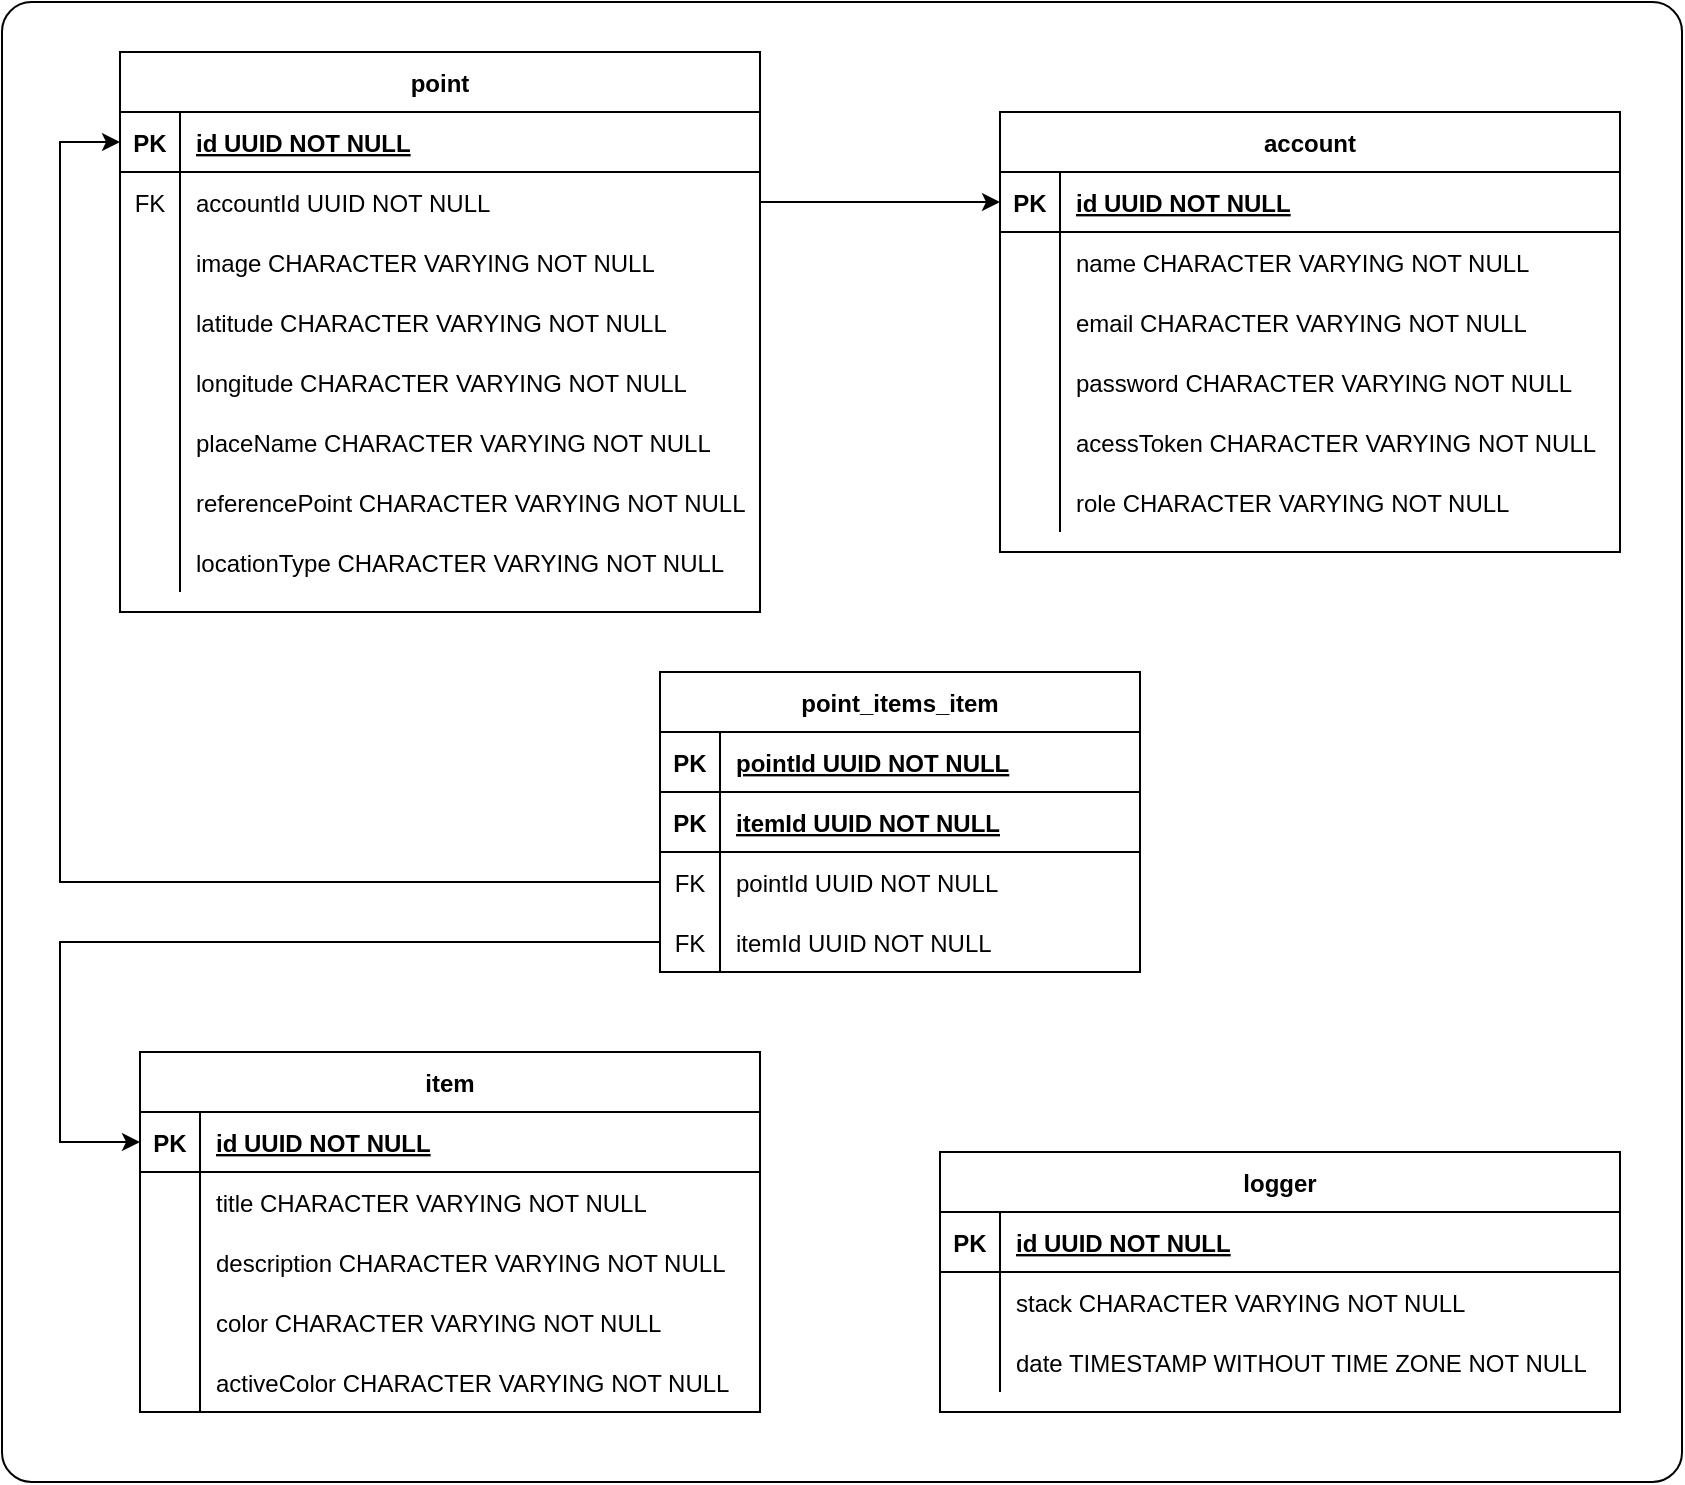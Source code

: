 <mxfile version="13.8.2" type="github">
  <diagram id="R2lEEEUBdFMjLlhIrx00" name="Page-1">
    <mxGraphModel dx="1736" dy="576" grid="1" gridSize="10" guides="1" tooltips="1" connect="1" arrows="1" fold="1" page="0" pageScale="1" pageWidth="850" pageHeight="1100" math="0" shadow="0" extFonts="Permanent Marker^https://fonts.googleapis.com/css?family=Permanent+Marker">
      <root>
        <mxCell id="0" />
        <mxCell id="1" parent="0" />
        <mxCell id="iDEC30IJCeoMfAVxKLtc-27" value="point" style="shape=table;startSize=30;container=1;collapsible=1;childLayout=tableLayout;fixedRows=1;rowLines=0;fontStyle=1;align=center;resizeLast=1;" parent="1" vertex="1">
          <mxGeometry x="150" y="630" width="320" height="280" as="geometry">
            <mxRectangle x="70" y="120" width="70" height="30" as="alternateBounds" />
          </mxGeometry>
        </mxCell>
        <mxCell id="iDEC30IJCeoMfAVxKLtc-28" value="" style="shape=partialRectangle;collapsible=0;dropTarget=0;pointerEvents=0;fillColor=none;points=[[0,0.5],[1,0.5]];portConstraint=eastwest;top=0;left=0;right=0;bottom=1;" parent="iDEC30IJCeoMfAVxKLtc-27" vertex="1">
          <mxGeometry y="30" width="320" height="30" as="geometry" />
        </mxCell>
        <mxCell id="iDEC30IJCeoMfAVxKLtc-29" value="PK" style="shape=partialRectangle;overflow=hidden;connectable=0;fillColor=none;top=0;left=0;bottom=0;right=0;fontStyle=1;" parent="iDEC30IJCeoMfAVxKLtc-28" vertex="1">
          <mxGeometry width="30" height="30" as="geometry" />
        </mxCell>
        <mxCell id="iDEC30IJCeoMfAVxKLtc-30" value="id UUID NOT NULL " style="shape=partialRectangle;overflow=hidden;connectable=0;fillColor=none;top=0;left=0;bottom=0;right=0;align=left;spacingLeft=6;fontStyle=5;" parent="iDEC30IJCeoMfAVxKLtc-28" vertex="1">
          <mxGeometry x="30" width="290" height="30" as="geometry" />
        </mxCell>
        <mxCell id="iDEC30IJCeoMfAVxKLtc-40" value="" style="shape=partialRectangle;collapsible=0;dropTarget=0;pointerEvents=0;fillColor=none;points=[[0,0.5],[1,0.5]];portConstraint=eastwest;top=0;left=0;right=0;bottom=0;" parent="iDEC30IJCeoMfAVxKLtc-27" vertex="1">
          <mxGeometry y="60" width="320" height="30" as="geometry" />
        </mxCell>
        <mxCell id="iDEC30IJCeoMfAVxKLtc-41" value="FK" style="shape=partialRectangle;overflow=hidden;connectable=0;fillColor=none;top=0;left=0;bottom=0;right=0;" parent="iDEC30IJCeoMfAVxKLtc-40" vertex="1">
          <mxGeometry width="30" height="30" as="geometry" />
        </mxCell>
        <mxCell id="iDEC30IJCeoMfAVxKLtc-42" value="accountId UUID NOT NULL" style="shape=partialRectangle;overflow=hidden;connectable=0;fillColor=none;top=0;left=0;bottom=0;right=0;align=left;spacingLeft=6;" parent="iDEC30IJCeoMfAVxKLtc-40" vertex="1">
          <mxGeometry x="30" width="290" height="30" as="geometry" />
        </mxCell>
        <mxCell id="iDEC30IJCeoMfAVxKLtc-31" value="" style="shape=partialRectangle;collapsible=0;dropTarget=0;pointerEvents=0;fillColor=none;points=[[0,0.5],[1,0.5]];portConstraint=eastwest;top=0;left=0;right=0;bottom=0;" parent="iDEC30IJCeoMfAVxKLtc-27" vertex="1">
          <mxGeometry y="90" width="320" height="30" as="geometry" />
        </mxCell>
        <mxCell id="iDEC30IJCeoMfAVxKLtc-32" value="" style="shape=partialRectangle;overflow=hidden;connectable=0;fillColor=none;top=0;left=0;bottom=0;right=0;" parent="iDEC30IJCeoMfAVxKLtc-31" vertex="1">
          <mxGeometry width="30" height="30" as="geometry" />
        </mxCell>
        <mxCell id="iDEC30IJCeoMfAVxKLtc-33" value="image CHARACTER VARYING NOT NULL" style="shape=partialRectangle;overflow=hidden;connectable=0;fillColor=none;top=0;left=0;bottom=0;right=0;align=left;spacingLeft=6;" parent="iDEC30IJCeoMfAVxKLtc-31" vertex="1">
          <mxGeometry x="30" width="290" height="30" as="geometry" />
        </mxCell>
        <mxCell id="iDEC30IJCeoMfAVxKLtc-34" value="" style="shape=partialRectangle;collapsible=0;dropTarget=0;pointerEvents=0;fillColor=none;points=[[0,0.5],[1,0.5]];portConstraint=eastwest;top=0;left=0;right=0;bottom=0;" parent="iDEC30IJCeoMfAVxKLtc-27" vertex="1">
          <mxGeometry y="120" width="320" height="30" as="geometry" />
        </mxCell>
        <mxCell id="iDEC30IJCeoMfAVxKLtc-35" value="" style="shape=partialRectangle;overflow=hidden;connectable=0;fillColor=none;top=0;left=0;bottom=0;right=0;" parent="iDEC30IJCeoMfAVxKLtc-34" vertex="1">
          <mxGeometry width="30" height="30" as="geometry" />
        </mxCell>
        <mxCell id="iDEC30IJCeoMfAVxKLtc-36" value="latitude CHARACTER VARYING NOT NULL" style="shape=partialRectangle;overflow=hidden;connectable=0;fillColor=none;top=0;left=0;bottom=0;right=0;align=left;spacingLeft=6;" parent="iDEC30IJCeoMfAVxKLtc-34" vertex="1">
          <mxGeometry x="30" width="290" height="30" as="geometry" />
        </mxCell>
        <mxCell id="iDEC30IJCeoMfAVxKLtc-37" value="" style="shape=partialRectangle;collapsible=0;dropTarget=0;pointerEvents=0;fillColor=none;points=[[0,0.5],[1,0.5]];portConstraint=eastwest;top=0;left=0;right=0;bottom=0;" parent="iDEC30IJCeoMfAVxKLtc-27" vertex="1">
          <mxGeometry y="150" width="320" height="30" as="geometry" />
        </mxCell>
        <mxCell id="iDEC30IJCeoMfAVxKLtc-38" value="" style="shape=partialRectangle;overflow=hidden;connectable=0;fillColor=none;top=0;left=0;bottom=0;right=0;" parent="iDEC30IJCeoMfAVxKLtc-37" vertex="1">
          <mxGeometry width="30" height="30" as="geometry" />
        </mxCell>
        <mxCell id="iDEC30IJCeoMfAVxKLtc-39" value="longitude CHARACTER VARYING NOT NULL" style="shape=partialRectangle;overflow=hidden;connectable=0;fillColor=none;top=0;left=0;bottom=0;right=0;align=left;spacingLeft=6;" parent="iDEC30IJCeoMfAVxKLtc-37" vertex="1">
          <mxGeometry x="30" width="290" height="30" as="geometry" />
        </mxCell>
        <mxCell id="iDEC30IJCeoMfAVxKLtc-43" value="" style="shape=partialRectangle;collapsible=0;dropTarget=0;pointerEvents=0;fillColor=none;points=[[0,0.5],[1,0.5]];portConstraint=eastwest;top=0;left=0;right=0;bottom=0;" parent="iDEC30IJCeoMfAVxKLtc-27" vertex="1">
          <mxGeometry y="180" width="320" height="30" as="geometry" />
        </mxCell>
        <mxCell id="iDEC30IJCeoMfAVxKLtc-44" value="" style="shape=partialRectangle;overflow=hidden;connectable=0;fillColor=none;top=0;left=0;bottom=0;right=0;" parent="iDEC30IJCeoMfAVxKLtc-43" vertex="1">
          <mxGeometry width="30" height="30" as="geometry" />
        </mxCell>
        <mxCell id="iDEC30IJCeoMfAVxKLtc-45" value="placeName CHARACTER VARYING NOT NULL" style="shape=partialRectangle;overflow=hidden;connectable=0;fillColor=none;top=0;left=0;bottom=0;right=0;align=left;spacingLeft=6;" parent="iDEC30IJCeoMfAVxKLtc-43" vertex="1">
          <mxGeometry x="30" width="290" height="30" as="geometry" />
        </mxCell>
        <mxCell id="iDEC30IJCeoMfAVxKLtc-66" value="" style="shape=partialRectangle;collapsible=0;dropTarget=0;pointerEvents=0;fillColor=none;points=[[0,0.5],[1,0.5]];portConstraint=eastwest;top=0;left=0;right=0;bottom=0;" parent="iDEC30IJCeoMfAVxKLtc-27" vertex="1">
          <mxGeometry y="210" width="320" height="30" as="geometry" />
        </mxCell>
        <mxCell id="iDEC30IJCeoMfAVxKLtc-67" value="" style="shape=partialRectangle;overflow=hidden;connectable=0;fillColor=none;top=0;left=0;bottom=0;right=0;" parent="iDEC30IJCeoMfAVxKLtc-66" vertex="1">
          <mxGeometry width="30" height="30" as="geometry" />
        </mxCell>
        <mxCell id="iDEC30IJCeoMfAVxKLtc-68" value="referencePoint CHARACTER VARYING NOT NULL" style="shape=partialRectangle;overflow=hidden;connectable=0;fillColor=none;top=0;left=0;bottom=0;right=0;align=left;spacingLeft=6;" parent="iDEC30IJCeoMfAVxKLtc-66" vertex="1">
          <mxGeometry x="30" width="290" height="30" as="geometry" />
        </mxCell>
        <mxCell id="iDEC30IJCeoMfAVxKLtc-69" value="" style="shape=partialRectangle;collapsible=0;dropTarget=0;pointerEvents=0;fillColor=none;points=[[0,0.5],[1,0.5]];portConstraint=eastwest;top=0;left=0;right=0;bottom=0;" parent="iDEC30IJCeoMfAVxKLtc-27" vertex="1">
          <mxGeometry y="240" width="320" height="30" as="geometry" />
        </mxCell>
        <mxCell id="iDEC30IJCeoMfAVxKLtc-70" value="" style="shape=partialRectangle;overflow=hidden;connectable=0;fillColor=none;top=0;left=0;bottom=0;right=0;" parent="iDEC30IJCeoMfAVxKLtc-69" vertex="1">
          <mxGeometry width="30" height="30" as="geometry" />
        </mxCell>
        <mxCell id="iDEC30IJCeoMfAVxKLtc-71" value="locationType CHARACTER VARYING NOT NULL" style="shape=partialRectangle;overflow=hidden;connectable=0;fillColor=none;top=0;left=0;bottom=0;right=0;align=left;spacingLeft=6;" parent="iDEC30IJCeoMfAVxKLtc-69" vertex="1">
          <mxGeometry x="30" width="290" height="30" as="geometry" />
        </mxCell>
        <mxCell id="iDEC30IJCeoMfAVxKLtc-75" style="edgeStyle=orthogonalEdgeStyle;rounded=0;orthogonalLoop=1;jettySize=auto;html=1;exitX=1;exitY=0.5;exitDx=0;exitDy=0;entryX=0;entryY=0.5;entryDx=0;entryDy=0;" parent="1" source="iDEC30IJCeoMfAVxKLtc-40" target="C-vyLk0tnHw3VtMMgP7b-24" edge="1">
          <mxGeometry relative="1" as="geometry" />
        </mxCell>
        <mxCell id="C-vyLk0tnHw3VtMMgP7b-23" value="account" style="shape=table;startSize=30;container=1;collapsible=1;childLayout=tableLayout;fixedRows=1;rowLines=0;fontStyle=1;align=center;resizeLast=1;" parent="1" vertex="1">
          <mxGeometry x="590" y="660" width="310" height="220.0" as="geometry">
            <mxRectangle x="70" y="120" width="70" height="30" as="alternateBounds" />
          </mxGeometry>
        </mxCell>
        <mxCell id="C-vyLk0tnHw3VtMMgP7b-24" value="" style="shape=partialRectangle;collapsible=0;dropTarget=0;pointerEvents=0;fillColor=none;points=[[0,0.5],[1,0.5]];portConstraint=eastwest;top=0;left=0;right=0;bottom=1;" parent="C-vyLk0tnHw3VtMMgP7b-23" vertex="1">
          <mxGeometry y="30" width="310" height="30" as="geometry" />
        </mxCell>
        <mxCell id="C-vyLk0tnHw3VtMMgP7b-25" value="PK" style="shape=partialRectangle;overflow=hidden;connectable=0;fillColor=none;top=0;left=0;bottom=0;right=0;fontStyle=1;" parent="C-vyLk0tnHw3VtMMgP7b-24" vertex="1">
          <mxGeometry width="30" height="30" as="geometry" />
        </mxCell>
        <mxCell id="C-vyLk0tnHw3VtMMgP7b-26" value="id UUID NOT NULL " style="shape=partialRectangle;overflow=hidden;connectable=0;fillColor=none;top=0;left=0;bottom=0;right=0;align=left;spacingLeft=6;fontStyle=5;" parent="C-vyLk0tnHw3VtMMgP7b-24" vertex="1">
          <mxGeometry x="30" width="280" height="30" as="geometry" />
        </mxCell>
        <mxCell id="C-vyLk0tnHw3VtMMgP7b-27" value="" style="shape=partialRectangle;collapsible=0;dropTarget=0;pointerEvents=0;fillColor=none;points=[[0,0.5],[1,0.5]];portConstraint=eastwest;top=0;left=0;right=0;bottom=0;" parent="C-vyLk0tnHw3VtMMgP7b-23" vertex="1">
          <mxGeometry y="60" width="310" height="30" as="geometry" />
        </mxCell>
        <mxCell id="C-vyLk0tnHw3VtMMgP7b-28" value="" style="shape=partialRectangle;overflow=hidden;connectable=0;fillColor=none;top=0;left=0;bottom=0;right=0;" parent="C-vyLk0tnHw3VtMMgP7b-27" vertex="1">
          <mxGeometry width="30" height="30" as="geometry" />
        </mxCell>
        <mxCell id="C-vyLk0tnHw3VtMMgP7b-29" value="name CHARACTER VARYING NOT NULL" style="shape=partialRectangle;overflow=hidden;connectable=0;fillColor=none;top=0;left=0;bottom=0;right=0;align=left;spacingLeft=6;" parent="C-vyLk0tnHw3VtMMgP7b-27" vertex="1">
          <mxGeometry x="30" width="280" height="30" as="geometry" />
        </mxCell>
        <mxCell id="iDEC30IJCeoMfAVxKLtc-7" value="" style="shape=partialRectangle;collapsible=0;dropTarget=0;pointerEvents=0;fillColor=none;points=[[0,0.5],[1,0.5]];portConstraint=eastwest;top=0;left=0;right=0;bottom=0;" parent="C-vyLk0tnHw3VtMMgP7b-23" vertex="1">
          <mxGeometry y="90" width="310" height="30" as="geometry" />
        </mxCell>
        <mxCell id="iDEC30IJCeoMfAVxKLtc-8" value="" style="shape=partialRectangle;overflow=hidden;connectable=0;fillColor=none;top=0;left=0;bottom=0;right=0;" parent="iDEC30IJCeoMfAVxKLtc-7" vertex="1">
          <mxGeometry width="30" height="30" as="geometry" />
        </mxCell>
        <mxCell id="iDEC30IJCeoMfAVxKLtc-9" value="email CHARACTER VARYING NOT NULL" style="shape=partialRectangle;overflow=hidden;connectable=0;fillColor=none;top=0;left=0;bottom=0;right=0;align=left;spacingLeft=6;" parent="iDEC30IJCeoMfAVxKLtc-7" vertex="1">
          <mxGeometry x="30" width="280" height="30" as="geometry" />
        </mxCell>
        <mxCell id="iDEC30IJCeoMfAVxKLtc-10" value="" style="shape=partialRectangle;collapsible=0;dropTarget=0;pointerEvents=0;fillColor=none;points=[[0,0.5],[1,0.5]];portConstraint=eastwest;top=0;left=0;right=0;bottom=0;" parent="C-vyLk0tnHw3VtMMgP7b-23" vertex="1">
          <mxGeometry y="120" width="310" height="30" as="geometry" />
        </mxCell>
        <mxCell id="iDEC30IJCeoMfAVxKLtc-11" value="" style="shape=partialRectangle;overflow=hidden;connectable=0;fillColor=none;top=0;left=0;bottom=0;right=0;" parent="iDEC30IJCeoMfAVxKLtc-10" vertex="1">
          <mxGeometry width="30" height="30" as="geometry" />
        </mxCell>
        <mxCell id="iDEC30IJCeoMfAVxKLtc-12" value="password CHARACTER VARYING NOT NULL" style="shape=partialRectangle;overflow=hidden;connectable=0;fillColor=none;top=0;left=0;bottom=0;right=0;align=left;spacingLeft=6;" parent="iDEC30IJCeoMfAVxKLtc-10" vertex="1">
          <mxGeometry x="30" width="280" height="30" as="geometry" />
        </mxCell>
        <mxCell id="iDEC30IJCeoMfAVxKLtc-13" value="" style="shape=partialRectangle;collapsible=0;dropTarget=0;pointerEvents=0;fillColor=none;points=[[0,0.5],[1,0.5]];portConstraint=eastwest;top=0;left=0;right=0;bottom=0;" parent="C-vyLk0tnHw3VtMMgP7b-23" vertex="1">
          <mxGeometry y="150" width="310" height="30" as="geometry" />
        </mxCell>
        <mxCell id="iDEC30IJCeoMfAVxKLtc-14" value="" style="shape=partialRectangle;overflow=hidden;connectable=0;fillColor=none;top=0;left=0;bottom=0;right=0;" parent="iDEC30IJCeoMfAVxKLtc-13" vertex="1">
          <mxGeometry width="30" height="30" as="geometry" />
        </mxCell>
        <mxCell id="iDEC30IJCeoMfAVxKLtc-15" value="acessToken CHARACTER VARYING NOT NULL" style="shape=partialRectangle;overflow=hidden;connectable=0;fillColor=none;top=0;left=0;bottom=0;right=0;align=left;spacingLeft=6;" parent="iDEC30IJCeoMfAVxKLtc-13" vertex="1">
          <mxGeometry x="30" width="280" height="30" as="geometry" />
        </mxCell>
        <mxCell id="iDEC30IJCeoMfAVxKLtc-16" value="" style="shape=partialRectangle;collapsible=0;dropTarget=0;pointerEvents=0;fillColor=none;points=[[0,0.5],[1,0.5]];portConstraint=eastwest;top=0;left=0;right=0;bottom=0;" parent="C-vyLk0tnHw3VtMMgP7b-23" vertex="1">
          <mxGeometry y="180" width="310" height="30" as="geometry" />
        </mxCell>
        <mxCell id="iDEC30IJCeoMfAVxKLtc-17" value="" style="shape=partialRectangle;overflow=hidden;connectable=0;fillColor=none;top=0;left=0;bottom=0;right=0;" parent="iDEC30IJCeoMfAVxKLtc-16" vertex="1">
          <mxGeometry width="30" height="30" as="geometry" />
        </mxCell>
        <mxCell id="iDEC30IJCeoMfAVxKLtc-18" value="role CHARACTER VARYING NOT NULL" style="shape=partialRectangle;overflow=hidden;connectable=0;fillColor=none;top=0;left=0;bottom=0;right=0;align=left;spacingLeft=6;" parent="iDEC30IJCeoMfAVxKLtc-16" vertex="1">
          <mxGeometry x="30" width="280" height="30" as="geometry" />
        </mxCell>
        <mxCell id="iDEC30IJCeoMfAVxKLtc-102" style="edgeStyle=orthogonalEdgeStyle;rounded=0;orthogonalLoop=1;jettySize=auto;html=1;exitX=0;exitY=0.5;exitDx=0;exitDy=0;entryX=0;entryY=0.5;entryDx=0;entryDy=0;" parent="1" source="iDEC30IJCeoMfAVxKLtc-80" target="iDEC30IJCeoMfAVxKLtc-28" edge="1">
          <mxGeometry relative="1" as="geometry">
            <Array as="points">
              <mxPoint x="120" y="1045" />
              <mxPoint x="120" y="675" />
            </Array>
          </mxGeometry>
        </mxCell>
        <mxCell id="C-vyLk0tnHw3VtMMgP7b-2" value="item" style="shape=table;startSize=30;container=1;collapsible=1;childLayout=tableLayout;fixedRows=1;rowLines=0;fontStyle=1;align=center;resizeLast=1;" parent="1" vertex="1">
          <mxGeometry x="160" y="1130" width="310" height="180" as="geometry" />
        </mxCell>
        <mxCell id="C-vyLk0tnHw3VtMMgP7b-3" value="" style="shape=partialRectangle;collapsible=0;dropTarget=0;pointerEvents=0;fillColor=none;points=[[0,0.5],[1,0.5]];portConstraint=eastwest;top=0;left=0;right=0;bottom=1;" parent="C-vyLk0tnHw3VtMMgP7b-2" vertex="1">
          <mxGeometry y="30" width="310" height="30" as="geometry" />
        </mxCell>
        <mxCell id="C-vyLk0tnHw3VtMMgP7b-4" value="PK" style="shape=partialRectangle;overflow=hidden;connectable=0;fillColor=none;top=0;left=0;bottom=0;right=0;fontStyle=1;" parent="C-vyLk0tnHw3VtMMgP7b-3" vertex="1">
          <mxGeometry width="30" height="30" as="geometry" />
        </mxCell>
        <mxCell id="C-vyLk0tnHw3VtMMgP7b-5" value="id UUID NOT NULL" style="shape=partialRectangle;overflow=hidden;connectable=0;fillColor=none;top=0;left=0;bottom=0;right=0;align=left;spacingLeft=6;fontStyle=5;" parent="C-vyLk0tnHw3VtMMgP7b-3" vertex="1">
          <mxGeometry x="30" width="280" height="30" as="geometry" />
        </mxCell>
        <mxCell id="C-vyLk0tnHw3VtMMgP7b-6" value="" style="shape=partialRectangle;collapsible=0;dropTarget=0;pointerEvents=0;fillColor=none;points=[[0,0.5],[1,0.5]];portConstraint=eastwest;top=0;left=0;right=0;bottom=0;" parent="C-vyLk0tnHw3VtMMgP7b-2" vertex="1">
          <mxGeometry y="60" width="310" height="30" as="geometry" />
        </mxCell>
        <mxCell id="C-vyLk0tnHw3VtMMgP7b-7" value="" style="shape=partialRectangle;overflow=hidden;connectable=0;fillColor=none;top=0;left=0;bottom=0;right=0;" parent="C-vyLk0tnHw3VtMMgP7b-6" vertex="1">
          <mxGeometry width="30" height="30" as="geometry" />
        </mxCell>
        <mxCell id="C-vyLk0tnHw3VtMMgP7b-8" value="title CHARACTER VARYING NOT NULL" style="shape=partialRectangle;overflow=hidden;connectable=0;fillColor=none;top=0;left=0;bottom=0;right=0;align=left;spacingLeft=6;" parent="C-vyLk0tnHw3VtMMgP7b-6" vertex="1">
          <mxGeometry x="30" width="280" height="30" as="geometry" />
        </mxCell>
        <mxCell id="C-vyLk0tnHw3VtMMgP7b-9" value="" style="shape=partialRectangle;collapsible=0;dropTarget=0;pointerEvents=0;fillColor=none;points=[[0,0.5],[1,0.5]];portConstraint=eastwest;top=0;left=0;right=0;bottom=0;" parent="C-vyLk0tnHw3VtMMgP7b-2" vertex="1">
          <mxGeometry y="90" width="310" height="30" as="geometry" />
        </mxCell>
        <mxCell id="C-vyLk0tnHw3VtMMgP7b-10" value="" style="shape=partialRectangle;overflow=hidden;connectable=0;fillColor=none;top=0;left=0;bottom=0;right=0;" parent="C-vyLk0tnHw3VtMMgP7b-9" vertex="1">
          <mxGeometry width="30" height="30" as="geometry" />
        </mxCell>
        <mxCell id="C-vyLk0tnHw3VtMMgP7b-11" value="description CHARACTER VARYING NOT NULL" style="shape=partialRectangle;overflow=hidden;connectable=0;fillColor=none;top=0;left=0;bottom=0;right=0;align=left;spacingLeft=6;" parent="C-vyLk0tnHw3VtMMgP7b-9" vertex="1">
          <mxGeometry x="30" width="280" height="30" as="geometry" />
        </mxCell>
        <mxCell id="iDEC30IJCeoMfAVxKLtc-21" value="" style="shape=partialRectangle;collapsible=0;dropTarget=0;pointerEvents=0;fillColor=none;points=[[0,0.5],[1,0.5]];portConstraint=eastwest;top=0;left=0;right=0;bottom=0;" parent="C-vyLk0tnHw3VtMMgP7b-2" vertex="1">
          <mxGeometry y="120" width="310" height="30" as="geometry" />
        </mxCell>
        <mxCell id="iDEC30IJCeoMfAVxKLtc-22" value="" style="shape=partialRectangle;overflow=hidden;connectable=0;fillColor=none;top=0;left=0;bottom=0;right=0;" parent="iDEC30IJCeoMfAVxKLtc-21" vertex="1">
          <mxGeometry width="30" height="30" as="geometry" />
        </mxCell>
        <mxCell id="iDEC30IJCeoMfAVxKLtc-23" value="color CHARACTER VARYING NOT NULL" style="shape=partialRectangle;overflow=hidden;connectable=0;fillColor=none;top=0;left=0;bottom=0;right=0;align=left;spacingLeft=6;" parent="iDEC30IJCeoMfAVxKLtc-21" vertex="1">
          <mxGeometry x="30" width="280" height="30" as="geometry" />
        </mxCell>
        <mxCell id="iDEC30IJCeoMfAVxKLtc-24" value="" style="shape=partialRectangle;collapsible=0;dropTarget=0;pointerEvents=0;fillColor=none;points=[[0,0.5],[1,0.5]];portConstraint=eastwest;top=0;left=0;right=0;bottom=0;" parent="C-vyLk0tnHw3VtMMgP7b-2" vertex="1">
          <mxGeometry y="150" width="310" height="30" as="geometry" />
        </mxCell>
        <mxCell id="iDEC30IJCeoMfAVxKLtc-25" value="" style="shape=partialRectangle;overflow=hidden;connectable=0;fillColor=none;top=0;left=0;bottom=0;right=0;" parent="iDEC30IJCeoMfAVxKLtc-24" vertex="1">
          <mxGeometry width="30" height="30" as="geometry" />
        </mxCell>
        <mxCell id="iDEC30IJCeoMfAVxKLtc-26" value="activeColor CHARACTER VARYING NOT NULL" style="shape=partialRectangle;overflow=hidden;connectable=0;fillColor=none;top=0;left=0;bottom=0;right=0;align=left;spacingLeft=6;" parent="iDEC30IJCeoMfAVxKLtc-24" vertex="1">
          <mxGeometry x="30" width="280" height="30" as="geometry" />
        </mxCell>
        <mxCell id="C-vyLk0tnHw3VtMMgP7b-13" value="logger" style="shape=table;startSize=30;container=1;collapsible=1;childLayout=tableLayout;fixedRows=1;rowLines=0;fontStyle=1;align=center;resizeLast=1;" parent="1" vertex="1">
          <mxGeometry x="560" y="1180" width="340" height="130" as="geometry" />
        </mxCell>
        <mxCell id="C-vyLk0tnHw3VtMMgP7b-14" value="" style="shape=partialRectangle;collapsible=0;dropTarget=0;pointerEvents=0;fillColor=none;points=[[0,0.5],[1,0.5]];portConstraint=eastwest;top=0;left=0;right=0;bottom=1;" parent="C-vyLk0tnHw3VtMMgP7b-13" vertex="1">
          <mxGeometry y="30" width="340" height="30" as="geometry" />
        </mxCell>
        <mxCell id="C-vyLk0tnHw3VtMMgP7b-15" value="PK" style="shape=partialRectangle;overflow=hidden;connectable=0;fillColor=none;top=0;left=0;bottom=0;right=0;fontStyle=1;" parent="C-vyLk0tnHw3VtMMgP7b-14" vertex="1">
          <mxGeometry width="30" height="30" as="geometry" />
        </mxCell>
        <mxCell id="C-vyLk0tnHw3VtMMgP7b-16" value="id UUID NOT NULL" style="shape=partialRectangle;overflow=hidden;connectable=0;fillColor=none;top=0;left=0;bottom=0;right=0;align=left;spacingLeft=6;fontStyle=5;" parent="C-vyLk0tnHw3VtMMgP7b-14" vertex="1">
          <mxGeometry x="30" width="310" height="30" as="geometry" />
        </mxCell>
        <mxCell id="C-vyLk0tnHw3VtMMgP7b-17" value="" style="shape=partialRectangle;collapsible=0;dropTarget=0;pointerEvents=0;fillColor=none;points=[[0,0.5],[1,0.5]];portConstraint=eastwest;top=0;left=0;right=0;bottom=0;" parent="C-vyLk0tnHw3VtMMgP7b-13" vertex="1">
          <mxGeometry y="60" width="340" height="30" as="geometry" />
        </mxCell>
        <mxCell id="C-vyLk0tnHw3VtMMgP7b-18" value="" style="shape=partialRectangle;overflow=hidden;connectable=0;fillColor=none;top=0;left=0;bottom=0;right=0;" parent="C-vyLk0tnHw3VtMMgP7b-17" vertex="1">
          <mxGeometry width="30" height="30" as="geometry" />
        </mxCell>
        <mxCell id="C-vyLk0tnHw3VtMMgP7b-19" value="stack CHARACTER VARYING NOT NULL" style="shape=partialRectangle;overflow=hidden;connectable=0;fillColor=none;top=0;left=0;bottom=0;right=0;align=left;spacingLeft=6;" parent="C-vyLk0tnHw3VtMMgP7b-17" vertex="1">
          <mxGeometry x="30" width="310" height="30" as="geometry" />
        </mxCell>
        <mxCell id="C-vyLk0tnHw3VtMMgP7b-20" value="" style="shape=partialRectangle;collapsible=0;dropTarget=0;pointerEvents=0;fillColor=none;points=[[0,0.5],[1,0.5]];portConstraint=eastwest;top=0;left=0;right=0;bottom=0;" parent="C-vyLk0tnHw3VtMMgP7b-13" vertex="1">
          <mxGeometry y="90" width="340" height="30" as="geometry" />
        </mxCell>
        <mxCell id="C-vyLk0tnHw3VtMMgP7b-21" value="" style="shape=partialRectangle;overflow=hidden;connectable=0;fillColor=none;top=0;left=0;bottom=0;right=0;" parent="C-vyLk0tnHw3VtMMgP7b-20" vertex="1">
          <mxGeometry width="30" height="30" as="geometry" />
        </mxCell>
        <mxCell id="C-vyLk0tnHw3VtMMgP7b-22" value="date TIMESTAMP WITHOUT TIME ZONE NOT NULL" style="shape=partialRectangle;overflow=hidden;connectable=0;fillColor=none;top=0;left=0;bottom=0;right=0;align=left;spacingLeft=6;" parent="C-vyLk0tnHw3VtMMgP7b-20" vertex="1">
          <mxGeometry x="30" width="310" height="30" as="geometry" />
        </mxCell>
        <mxCell id="iDEC30IJCeoMfAVxKLtc-76" value="point_items_item" style="shape=table;startSize=30;container=1;collapsible=1;childLayout=tableLayout;fixedRows=1;rowLines=0;fontStyle=1;align=center;resizeLast=1;" parent="1" vertex="1">
          <mxGeometry x="420" y="940" width="240" height="150" as="geometry">
            <mxRectangle x="70" y="120" width="70" height="30" as="alternateBounds" />
          </mxGeometry>
        </mxCell>
        <mxCell id="iDEC30IJCeoMfAVxKLtc-77" value="" style="shape=partialRectangle;collapsible=0;dropTarget=0;pointerEvents=0;fillColor=none;points=[[0,0.5],[1,0.5]];portConstraint=eastwest;top=0;left=0;right=0;bottom=1;" parent="iDEC30IJCeoMfAVxKLtc-76" vertex="1">
          <mxGeometry y="30" width="240" height="30" as="geometry" />
        </mxCell>
        <mxCell id="iDEC30IJCeoMfAVxKLtc-78" value="PK" style="shape=partialRectangle;overflow=hidden;connectable=0;fillColor=none;top=0;left=0;bottom=0;right=0;fontStyle=1;" parent="iDEC30IJCeoMfAVxKLtc-77" vertex="1">
          <mxGeometry width="30" height="30" as="geometry" />
        </mxCell>
        <mxCell id="iDEC30IJCeoMfAVxKLtc-79" value="pointId UUID NOT NULL " style="shape=partialRectangle;overflow=hidden;connectable=0;fillColor=none;top=0;left=0;bottom=0;right=0;align=left;spacingLeft=6;fontStyle=5;" parent="iDEC30IJCeoMfAVxKLtc-77" vertex="1">
          <mxGeometry x="30" width="210" height="30" as="geometry" />
        </mxCell>
        <mxCell id="iDEC30IJCeoMfAVxKLtc-99" value="" style="shape=partialRectangle;collapsible=0;dropTarget=0;pointerEvents=0;fillColor=none;points=[[0,0.5],[1,0.5]];portConstraint=eastwest;top=0;left=0;right=0;bottom=1;" parent="iDEC30IJCeoMfAVxKLtc-76" vertex="1">
          <mxGeometry y="60" width="240" height="30" as="geometry" />
        </mxCell>
        <mxCell id="iDEC30IJCeoMfAVxKLtc-100" value="PK" style="shape=partialRectangle;overflow=hidden;connectable=0;fillColor=none;top=0;left=0;bottom=0;right=0;fontStyle=1;" parent="iDEC30IJCeoMfAVxKLtc-99" vertex="1">
          <mxGeometry width="30" height="30" as="geometry" />
        </mxCell>
        <mxCell id="iDEC30IJCeoMfAVxKLtc-101" value="itemId UUID NOT NULL " style="shape=partialRectangle;overflow=hidden;connectable=0;fillColor=none;top=0;left=0;bottom=0;right=0;align=left;spacingLeft=6;fontStyle=5;" parent="iDEC30IJCeoMfAVxKLtc-99" vertex="1">
          <mxGeometry x="30" width="210" height="30" as="geometry" />
        </mxCell>
        <mxCell id="iDEC30IJCeoMfAVxKLtc-80" value="" style="shape=partialRectangle;collapsible=0;dropTarget=0;pointerEvents=0;fillColor=none;points=[[0,0.5],[1,0.5]];portConstraint=eastwest;top=0;left=0;right=0;bottom=0;" parent="iDEC30IJCeoMfAVxKLtc-76" vertex="1">
          <mxGeometry y="90" width="240" height="30" as="geometry" />
        </mxCell>
        <mxCell id="iDEC30IJCeoMfAVxKLtc-81" value="FK" style="shape=partialRectangle;overflow=hidden;connectable=0;fillColor=none;top=0;left=0;bottom=0;right=0;" parent="iDEC30IJCeoMfAVxKLtc-80" vertex="1">
          <mxGeometry width="30" height="30" as="geometry" />
        </mxCell>
        <mxCell id="iDEC30IJCeoMfAVxKLtc-82" value="pointId UUID NOT NULL" style="shape=partialRectangle;overflow=hidden;connectable=0;fillColor=none;top=0;left=0;bottom=0;right=0;align=left;spacingLeft=6;" parent="iDEC30IJCeoMfAVxKLtc-80" vertex="1">
          <mxGeometry x="30" width="210" height="30" as="geometry" />
        </mxCell>
        <mxCell id="iDEC30IJCeoMfAVxKLtc-86" value="" style="shape=partialRectangle;collapsible=0;dropTarget=0;pointerEvents=0;fillColor=none;points=[[0,0.5],[1,0.5]];portConstraint=eastwest;top=0;left=0;right=0;bottom=0;" parent="iDEC30IJCeoMfAVxKLtc-76" vertex="1">
          <mxGeometry y="120" width="240" height="30" as="geometry" />
        </mxCell>
        <mxCell id="iDEC30IJCeoMfAVxKLtc-87" value="FK" style="shape=partialRectangle;overflow=hidden;connectable=0;fillColor=none;top=0;left=0;bottom=0;right=0;" parent="iDEC30IJCeoMfAVxKLtc-86" vertex="1">
          <mxGeometry width="30" height="30" as="geometry" />
        </mxCell>
        <mxCell id="iDEC30IJCeoMfAVxKLtc-88" value="itemId UUID NOT NULL" style="shape=partialRectangle;overflow=hidden;connectable=0;fillColor=none;top=0;left=0;bottom=0;right=0;align=left;spacingLeft=6;" parent="iDEC30IJCeoMfAVxKLtc-86" vertex="1">
          <mxGeometry x="30" width="210" height="30" as="geometry" />
        </mxCell>
        <mxCell id="dHTZksROQfmLNinHMMO5-1" style="edgeStyle=orthogonalEdgeStyle;rounded=0;orthogonalLoop=1;jettySize=auto;html=1;exitX=0;exitY=0.5;exitDx=0;exitDy=0;entryX=0;entryY=0.5;entryDx=0;entryDy=0;" edge="1" parent="1" source="iDEC30IJCeoMfAVxKLtc-86" target="C-vyLk0tnHw3VtMMgP7b-3">
          <mxGeometry relative="1" as="geometry">
            <Array as="points">
              <mxPoint x="120" y="1075" />
              <mxPoint x="120" y="1175" />
            </Array>
          </mxGeometry>
        </mxCell>
        <mxCell id="dHTZksROQfmLNinHMMO5-2" value="" style="rounded=1;whiteSpace=wrap;html=1;fillColor=none;arcSize=2;" vertex="1" parent="1">
          <mxGeometry x="91" y="605" width="840" height="740" as="geometry" />
        </mxCell>
      </root>
    </mxGraphModel>
  </diagram>
</mxfile>
